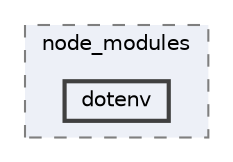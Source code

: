 digraph "pkiclassroomrescheduler/src/main/frontend/node_modules/dotenv"
{
 // LATEX_PDF_SIZE
  bgcolor="transparent";
  edge [fontname=Helvetica,fontsize=10,labelfontname=Helvetica,labelfontsize=10];
  node [fontname=Helvetica,fontsize=10,shape=box,height=0.2,width=0.4];
  compound=true
  subgraph clusterdir_72953eda66ccb3a2722c28e1c3e6c23b {
    graph [ bgcolor="#edf0f7", pencolor="grey50", label="node_modules", fontname=Helvetica,fontsize=10 style="filled,dashed", URL="dir_72953eda66ccb3a2722c28e1c3e6c23b.html",tooltip=""]
  dir_277102486fc54c0caffe0431e7971bfc [label="dotenv", fillcolor="#edf0f7", color="grey25", style="filled,bold", URL="dir_277102486fc54c0caffe0431e7971bfc.html",tooltip=""];
  }
}
